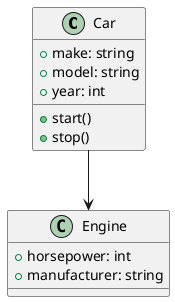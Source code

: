 @startuml
class Car {
  + make: string
  + model: string
  + year: int
  + start()
  + stop()
}
class Engine {
  + horsepower: int
  + manufacturer: string
}
Car --> Engine
@enduml

